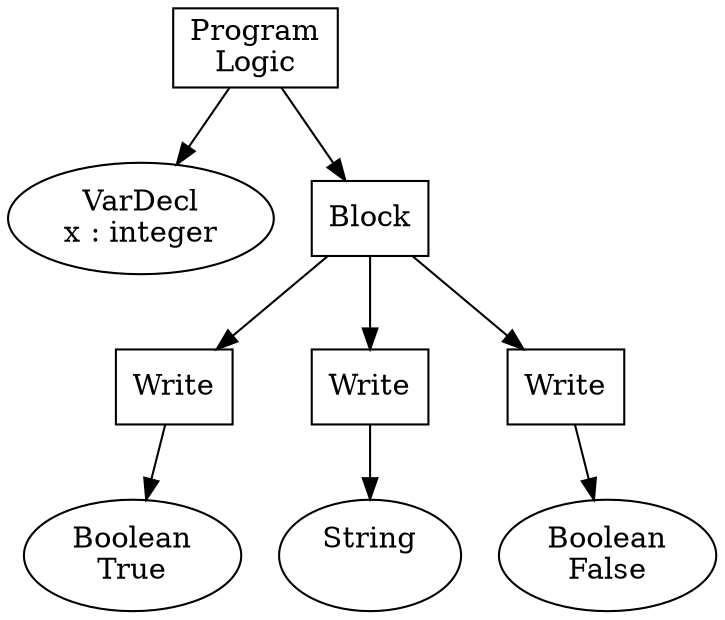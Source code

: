 digraph Expr {
  node0 [shape="rect" label="Program
Logic"]
  node1 [label="VarDecl
x : integer"]
  node0 -> node1;
  node2 [shape="rect" label="Block"]
  node0 -> node2;
  node3 [shape="rect" label="Write"]
  node2 -> node3;
  node4 [label="Boolean
True"]
  node3 -> node4;
  node5 [shape="rect" label="Write"]
  node2 -> node5;
  node6 [label="String
 "]
  node5 -> node6;
  node7 [shape="rect" label="Write"]
  node2 -> node7;
  node8 [label="Boolean
False"]
  node7 -> node8;
}
